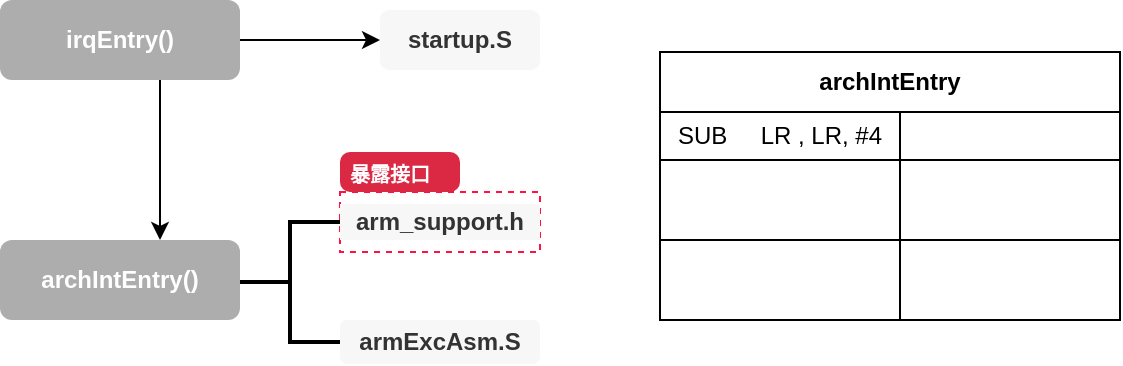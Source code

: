 <mxfile version="14.2.9" type="github">
  <diagram id="C5RBs43oDa-KdzZeNtuy" name="Page-1">
    <mxGraphModel dx="593" dy="313" grid="1" gridSize="10" guides="1" tooltips="1" connect="1" arrows="1" fold="1" page="1" pageScale="1" pageWidth="827" pageHeight="1169" background="#ffffff" math="0" shadow="0">
      <root>
        <mxCell id="WIyWlLk6GJQsqaUBKTNV-0" />
        <mxCell id="WIyWlLk6GJQsqaUBKTNV-1" parent="WIyWlLk6GJQsqaUBKTNV-0" />
        <mxCell id="WgdSejzUSwL9TSCPINQa-335" value="" style="edgeStyle=orthogonalEdgeStyle;curved=1;rounded=0;sketch=0;orthogonalLoop=1;jettySize=auto;html=1;shadow=0;startArrow=none;startFill=0;endArrow=classic;endFill=1;fontSize=12;fontColor=#000000;" parent="WIyWlLk6GJQsqaUBKTNV-1" source="WgdSejzUSwL9TSCPINQa-148" target="WgdSejzUSwL9TSCPINQa-149" edge="1">
          <mxGeometry relative="1" as="geometry" />
        </mxCell>
        <mxCell id="PD33SkjgevjiZklMwX0k-13" value="" style="edgeStyle=orthogonalEdgeStyle;rounded=0;orthogonalLoop=1;jettySize=auto;html=1;" edge="1" parent="WIyWlLk6GJQsqaUBKTNV-1" source="WgdSejzUSwL9TSCPINQa-148" target="WgdSejzUSwL9TSCPINQa-324">
          <mxGeometry relative="1" as="geometry">
            <Array as="points">
              <mxPoint x="190" y="100" />
              <mxPoint x="190" y="100" />
            </Array>
          </mxGeometry>
        </mxCell>
        <mxCell id="WgdSejzUSwL9TSCPINQa-148" value="&lt;b&gt;&lt;font color=&quot;#ffffff&quot;&gt;irqEntry()&lt;/font&gt;&lt;/b&gt;" style="rounded=1;whiteSpace=wrap;html=1;glass=0;sketch=0;align=center;fillColor=#ADADAD;strokeColor=none;" parent="WIyWlLk6GJQsqaUBKTNV-1" vertex="1">
          <mxGeometry x="110" y="20" width="120" height="40" as="geometry" />
        </mxCell>
        <mxCell id="WgdSejzUSwL9TSCPINQa-149" value="&lt;b&gt;&lt;font style=&quot;background-color: rgb(248 , 247 , 247)&quot; color=&quot;#333333&quot;&gt;startup.S&lt;/font&gt;&lt;/b&gt;" style="text;html=1;strokeColor=none;align=center;verticalAlign=middle;whiteSpace=wrap;rounded=1;glass=0;sketch=0;fillColor=#F8F7F7;" parent="WIyWlLk6GJQsqaUBKTNV-1" vertex="1">
          <mxGeometry x="300" y="25" width="80" height="30" as="geometry" />
        </mxCell>
        <mxCell id="WgdSejzUSwL9TSCPINQa-324" value="&lt;font color=&quot;#ffffff&quot;&gt;&lt;b&gt;archIntEntry()&lt;/b&gt;&lt;/font&gt;" style="rounded=1;whiteSpace=wrap;html=1;glass=0;sketch=0;align=center;fillColor=#ADADAD;strokeColor=none;" parent="WIyWlLk6GJQsqaUBKTNV-1" vertex="1">
          <mxGeometry x="110" y="140" width="120" height="40" as="geometry" />
        </mxCell>
        <mxCell id="WgdSejzUSwL9TSCPINQa-330" value="&lt;font color=&quot;#333333&quot;&gt;&lt;b&gt;armExcAsm.S&lt;/b&gt;&lt;/font&gt;" style="text;html=1;strokeColor=none;align=center;verticalAlign=middle;whiteSpace=wrap;rounded=1;glass=0;sketch=0;fillColor=#F8F7F7;" parent="WIyWlLk6GJQsqaUBKTNV-1" vertex="1">
          <mxGeometry x="280" y="180" width="100" height="22" as="geometry" />
        </mxCell>
        <mxCell id="WgdSejzUSwL9TSCPINQa-341" value="" style="strokeWidth=2;html=1;shape=mxgraph.flowchart.annotation_2;align=left;labelPosition=right;pointerEvents=1;rounded=0;glass=0;labelBackgroundColor=none;sketch=0;fillColor=none;gradientColor=none;fontSize=12;fontColor=#000000;" parent="WIyWlLk6GJQsqaUBKTNV-1" vertex="1">
          <mxGeometry x="230" y="131" width="50" height="60" as="geometry" />
        </mxCell>
        <mxCell id="WgdSejzUSwL9TSCPINQa-342" value="" style="group;rounded=1;" parent="WIyWlLk6GJQsqaUBKTNV-1" vertex="1" connectable="0">
          <mxGeometry x="280" y="96" width="100" height="50" as="geometry" />
        </mxCell>
        <mxCell id="WgdSejzUSwL9TSCPINQa-343" value="" style="group" parent="WgdSejzUSwL9TSCPINQa-342" vertex="1" connectable="0">
          <mxGeometry width="100" height="50" as="geometry" />
        </mxCell>
        <mxCell id="WgdSejzUSwL9TSCPINQa-338" value="" style="whiteSpace=wrap;html=1;rounded=0;glass=0;labelBackgroundColor=none;sketch=0;gradientColor=none;fontSize=12;fontColor=#000000;align=left;dashed=1;fillColor=none;strokeColor=#FF1241;" parent="WgdSejzUSwL9TSCPINQa-343" vertex="1">
          <mxGeometry y="20" width="100" height="30" as="geometry" />
        </mxCell>
        <mxCell id="WgdSejzUSwL9TSCPINQa-340" value="&lt;font style=&quot;font-size: 10px&quot;&gt;暴露接口&lt;/font&gt;" style="html=1;shadow=0;dashed=0;shape=mxgraph.bootstrap.rrect;rSize=5;strokeColor=none;strokeWidth=1;fillColor=#DB2843;fontColor=#FFFFFF;whiteSpace=wrap;align=left;verticalAlign=middle;spacingLeft=0;fontStyle=1;fontSize=14;spacing=5;rounded=0;glass=0;labelBackgroundColor=none;sketch=0;" parent="WgdSejzUSwL9TSCPINQa-343" vertex="1">
          <mxGeometry width="60" height="20" as="geometry" />
        </mxCell>
        <mxCell id="WgdSejzUSwL9TSCPINQa-326" value="&lt;b&gt;&lt;font style=&quot;background-color: rgb(248 , 247 , 247)&quot; color=&quot;#333333&quot;&gt;arm_support.h&lt;/font&gt;&lt;/b&gt;" style="text;html=1;strokeColor=none;align=center;verticalAlign=middle;whiteSpace=wrap;rounded=0;glass=0;sketch=0;fillColor=#F8F7F7;" parent="WgdSejzUSwL9TSCPINQa-343" vertex="1">
          <mxGeometry y="26" width="100" height="18" as="geometry" />
        </mxCell>
        <mxCell id="PD33SkjgevjiZklMwX0k-0" value="archIntEntry" style="shape=table;html=1;whiteSpace=wrap;startSize=30;container=1;collapsible=0;childLayout=tableLayout;fontStyle=1;align=center;" vertex="1" parent="WIyWlLk6GJQsqaUBKTNV-1">
          <mxGeometry x="440" y="46" width="230" height="134" as="geometry" />
        </mxCell>
        <mxCell id="PD33SkjgevjiZklMwX0k-1" value="" style="shape=partialRectangle;html=1;whiteSpace=wrap;collapsible=0;dropTarget=0;pointerEvents=0;fillColor=none;top=0;left=0;bottom=0;right=0;points=[[0,0.5],[1,0.5]];portConstraint=eastwest;" vertex="1" parent="PD33SkjgevjiZklMwX0k-0">
          <mxGeometry y="30" width="230" height="24" as="geometry" />
        </mxCell>
        <mxCell id="PD33SkjgevjiZklMwX0k-2" value="SUB&amp;nbsp; &amp;nbsp; &amp;nbsp;LR , LR, #4" style="shape=partialRectangle;html=1;whiteSpace=wrap;connectable=0;fillColor=none;top=0;left=0;bottom=0;right=0;overflow=hidden;" vertex="1" parent="PD33SkjgevjiZklMwX0k-1">
          <mxGeometry width="120" height="24" as="geometry" />
        </mxCell>
        <mxCell id="PD33SkjgevjiZklMwX0k-3" value="" style="shape=partialRectangle;html=1;whiteSpace=wrap;connectable=0;fillColor=none;top=0;left=0;bottom=0;right=0;overflow=hidden;" vertex="1" parent="PD33SkjgevjiZklMwX0k-1">
          <mxGeometry x="120" width="110" height="24" as="geometry" />
        </mxCell>
        <mxCell id="PD33SkjgevjiZklMwX0k-5" value="" style="shape=partialRectangle;html=1;whiteSpace=wrap;collapsible=0;dropTarget=0;pointerEvents=0;fillColor=none;top=0;left=0;bottom=0;right=0;points=[[0,0.5],[1,0.5]];portConstraint=eastwest;" vertex="1" parent="PD33SkjgevjiZklMwX0k-0">
          <mxGeometry y="54" width="230" height="40" as="geometry" />
        </mxCell>
        <mxCell id="PD33SkjgevjiZklMwX0k-6" value="" style="shape=partialRectangle;html=1;whiteSpace=wrap;connectable=0;fillColor=none;top=0;left=0;bottom=0;right=0;overflow=hidden;" vertex="1" parent="PD33SkjgevjiZklMwX0k-5">
          <mxGeometry width="120" height="40" as="geometry" />
        </mxCell>
        <mxCell id="PD33SkjgevjiZklMwX0k-7" value="" style="shape=partialRectangle;html=1;whiteSpace=wrap;connectable=0;fillColor=none;top=0;left=0;bottom=0;right=0;overflow=hidden;" vertex="1" parent="PD33SkjgevjiZklMwX0k-5">
          <mxGeometry x="120" width="110" height="40" as="geometry" />
        </mxCell>
        <mxCell id="PD33SkjgevjiZklMwX0k-9" value="" style="shape=partialRectangle;html=1;whiteSpace=wrap;collapsible=0;dropTarget=0;pointerEvents=0;fillColor=none;top=0;left=0;bottom=0;right=0;points=[[0,0.5],[1,0.5]];portConstraint=eastwest;" vertex="1" parent="PD33SkjgevjiZklMwX0k-0">
          <mxGeometry y="94" width="230" height="40" as="geometry" />
        </mxCell>
        <mxCell id="PD33SkjgevjiZklMwX0k-10" value="" style="shape=partialRectangle;html=1;whiteSpace=wrap;connectable=0;fillColor=none;top=0;left=0;bottom=0;right=0;overflow=hidden;" vertex="1" parent="PD33SkjgevjiZklMwX0k-9">
          <mxGeometry width="120" height="40" as="geometry" />
        </mxCell>
        <mxCell id="PD33SkjgevjiZklMwX0k-11" value="" style="shape=partialRectangle;html=1;whiteSpace=wrap;connectable=0;fillColor=none;top=0;left=0;bottom=0;right=0;overflow=hidden;" vertex="1" parent="PD33SkjgevjiZklMwX0k-9">
          <mxGeometry x="120" width="110" height="40" as="geometry" />
        </mxCell>
      </root>
    </mxGraphModel>
  </diagram>
</mxfile>
